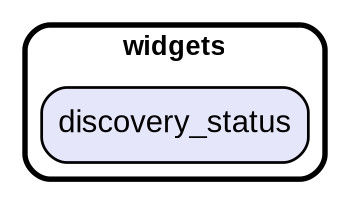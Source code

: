 digraph "" {
  graph [style=rounded fontname="Arial Black" fontsize=13 penwidth=2.6];
  node [shape=rect style="filled,rounded" fontname=Arial fontsize=15 fillcolor=Lavender penwidth=1.3];
  edge [penwidth=1.3];
  "/discovery_status.dart" [label="discovery_status"];
  subgraph "cluster~" {
    label="widgets";
    "/discovery_status.dart";
  }
}
